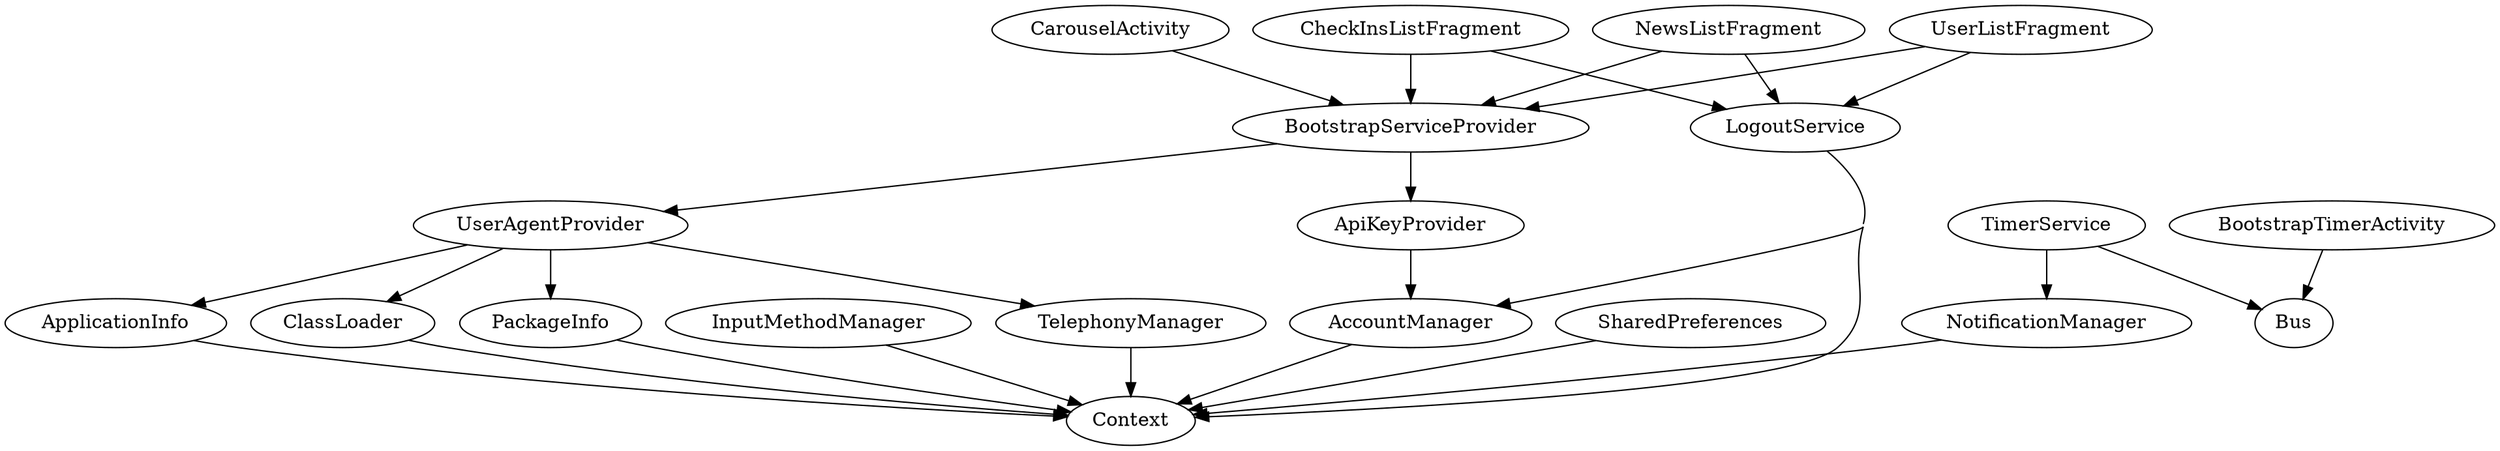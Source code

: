 digraph G1 {
  concentrate = true;
  AccountManager -> Context;
  ApiKeyProvider -> AccountManager;
  ApplicationInfo -> Context;
  BootstrapServiceProvider -> UserAgentProvider;
  BootstrapServiceProvider -> ApiKeyProvider;
  BootstrapTimerActivity -> Bus;
  CarouselActivity -> BootstrapServiceProvider;
  CheckInsListFragment -> LogoutService;
  CheckInsListFragment -> BootstrapServiceProvider;
  ClassLoader -> Context;
  InputMethodManager -> Context;
  LogoutService -> AccountManager;
  LogoutService -> Context;
  NewsListFragment -> LogoutService;
  NewsListFragment -> BootstrapServiceProvider;
  NotificationManager -> Context;
  PackageInfo -> Context;
  SharedPreferences -> Context;
  TelephonyManager -> Context;
  TimerService -> NotificationManager;
  TimerService -> Bus;
  UserAgentProvider -> TelephonyManager;
  UserAgentProvider -> ApplicationInfo;
  UserAgentProvider -> PackageInfo;
  UserAgentProvider -> ClassLoader;
  UserListFragment -> LogoutService;
  UserListFragment -> BootstrapServiceProvider;
}
